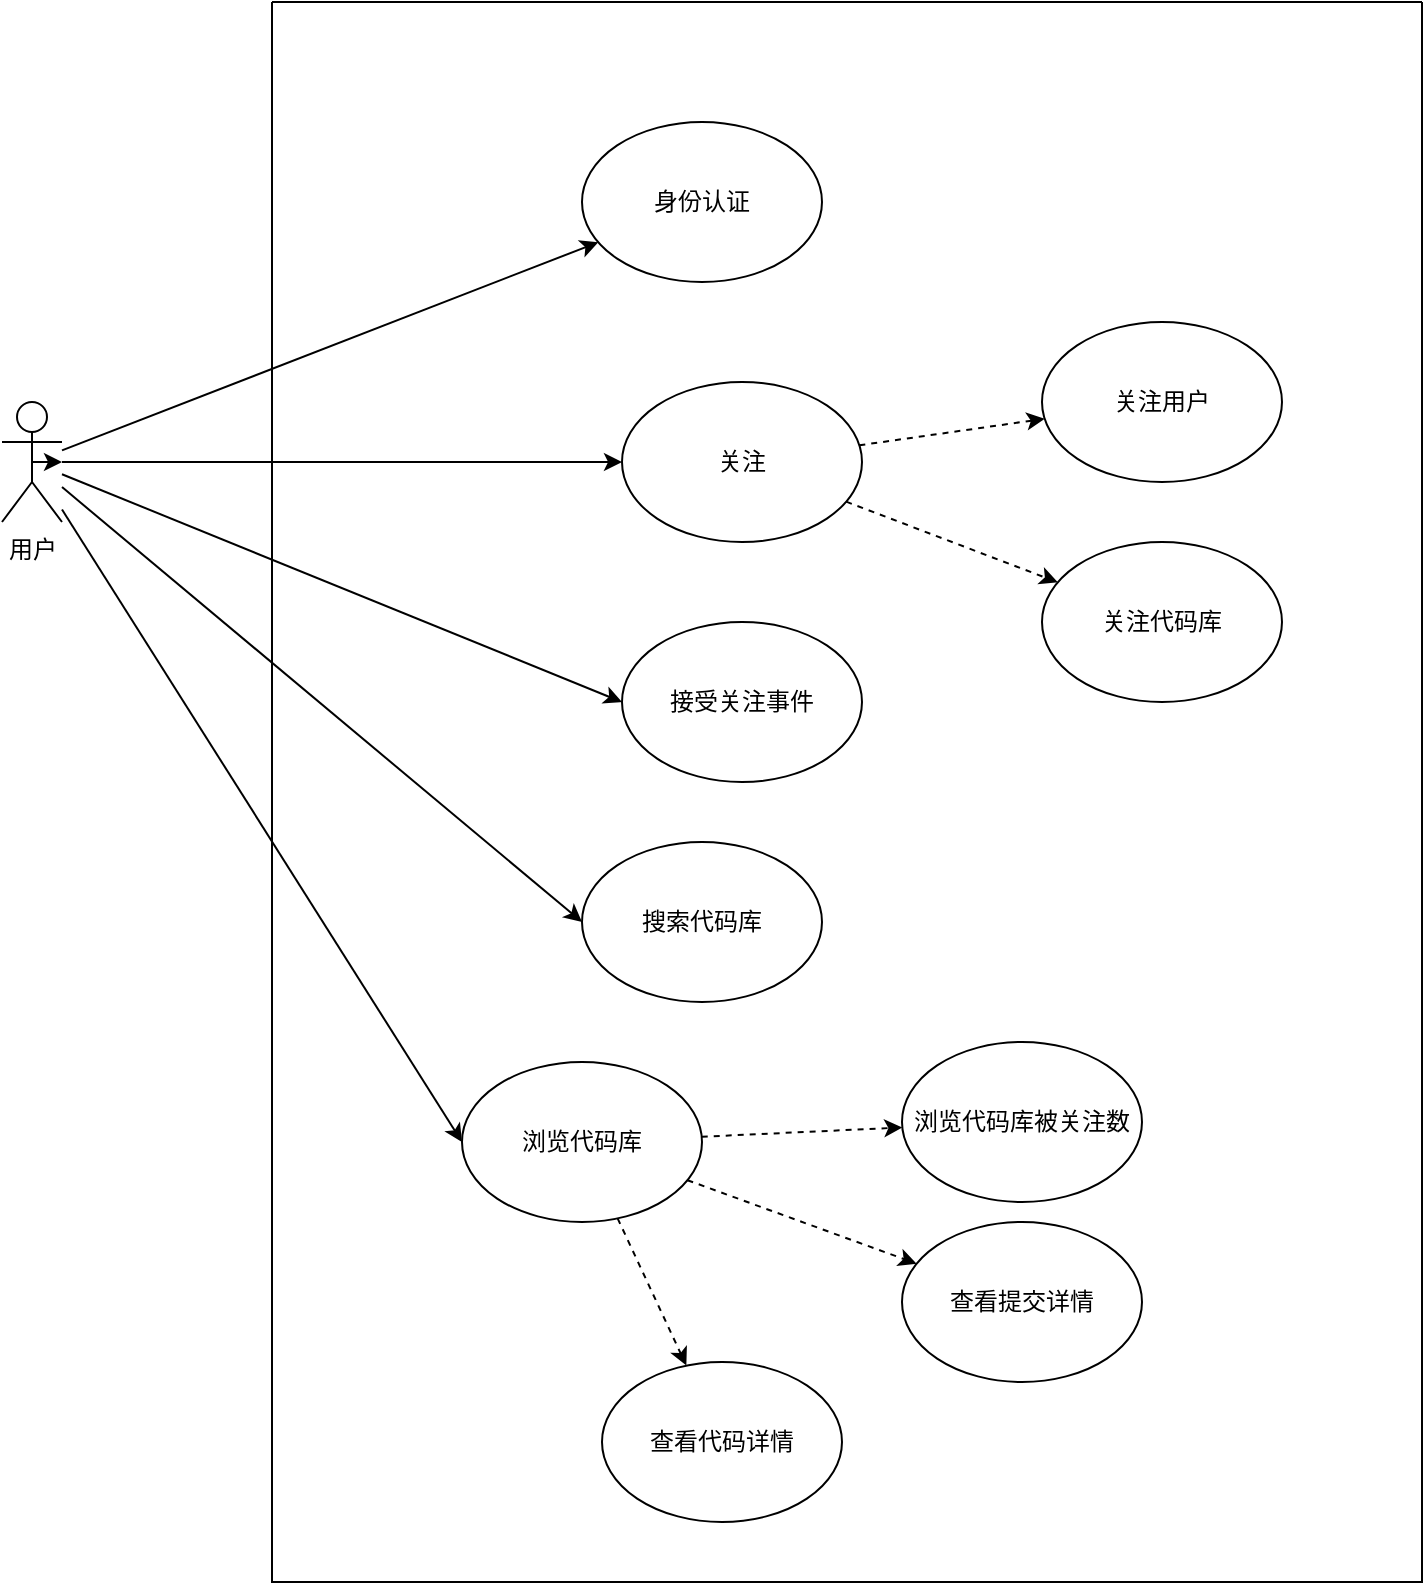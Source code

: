 <mxfile version="14.6.10" type="github">
  <diagram name="Page-1" id="e7e014a7-5840-1c2e-5031-d8a46d1fe8dd">
    <mxGraphModel dx="1038" dy="580" grid="1" gridSize="10" guides="1" tooltips="1" connect="1" arrows="1" fold="1" page="1" pageScale="1" pageWidth="1169" pageHeight="826" background="#ffffff" math="0" shadow="0">
      <root>
        <mxCell id="0" />
        <mxCell id="1" parent="0" />
        <mxCell id="kIDNEu0PLau3PF2GUEdE-64" style="edgeStyle=none;rounded=0;orthogonalLoop=1;jettySize=auto;html=1;" edge="1" parent="1" source="kIDNEu0PLau3PF2GUEdE-41" target="kIDNEu0PLau3PF2GUEdE-42">
          <mxGeometry relative="1" as="geometry" />
        </mxCell>
        <mxCell id="kIDNEu0PLau3PF2GUEdE-65" style="edgeStyle=none;rounded=0;orthogonalLoop=1;jettySize=auto;html=1;" edge="1" parent="1" source="kIDNEu0PLau3PF2GUEdE-41" target="kIDNEu0PLau3PF2GUEdE-47">
          <mxGeometry relative="1" as="geometry" />
        </mxCell>
        <mxCell id="kIDNEu0PLau3PF2GUEdE-66" style="edgeStyle=none;rounded=0;orthogonalLoop=1;jettySize=auto;html=1;entryX=0;entryY=0.5;entryDx=0;entryDy=0;" edge="1" parent="1" source="kIDNEu0PLau3PF2GUEdE-41" target="kIDNEu0PLau3PF2GUEdE-48">
          <mxGeometry relative="1" as="geometry" />
        </mxCell>
        <mxCell id="kIDNEu0PLau3PF2GUEdE-68" style="edgeStyle=none;rounded=0;orthogonalLoop=1;jettySize=auto;html=1;entryX=0;entryY=0.5;entryDx=0;entryDy=0;" edge="1" parent="1" source="kIDNEu0PLau3PF2GUEdE-41" target="kIDNEu0PLau3PF2GUEdE-56">
          <mxGeometry relative="1" as="geometry" />
        </mxCell>
        <mxCell id="kIDNEu0PLau3PF2GUEdE-69" style="edgeStyle=none;rounded=0;orthogonalLoop=1;jettySize=auto;html=1;entryX=0;entryY=0.5;entryDx=0;entryDy=0;" edge="1" parent="1" source="kIDNEu0PLau3PF2GUEdE-41" target="kIDNEu0PLau3PF2GUEdE-57">
          <mxGeometry relative="1" as="geometry" />
        </mxCell>
        <mxCell id="kIDNEu0PLau3PF2GUEdE-41" value="用户" style="shape=umlActor;verticalLabelPosition=bottom;verticalAlign=top;html=1;outlineConnect=0;" vertex="1" parent="1">
          <mxGeometry x="190" y="430" width="30" height="60" as="geometry" />
        </mxCell>
        <mxCell id="kIDNEu0PLau3PF2GUEdE-45" value="" style="swimlane;startSize=0;" vertex="1" parent="1">
          <mxGeometry x="325" y="230" width="575" height="790" as="geometry" />
        </mxCell>
        <mxCell id="kIDNEu0PLau3PF2GUEdE-53" style="rounded=0;orthogonalLoop=1;jettySize=auto;html=1;dashed=1;" edge="1" parent="kIDNEu0PLau3PF2GUEdE-45" source="kIDNEu0PLau3PF2GUEdE-47" target="kIDNEu0PLau3PF2GUEdE-49">
          <mxGeometry relative="1" as="geometry" />
        </mxCell>
        <mxCell id="kIDNEu0PLau3PF2GUEdE-55" style="edgeStyle=none;rounded=0;orthogonalLoop=1;jettySize=auto;html=1;dashed=1;" edge="1" parent="kIDNEu0PLau3PF2GUEdE-45" source="kIDNEu0PLau3PF2GUEdE-47" target="kIDNEu0PLau3PF2GUEdE-54">
          <mxGeometry relative="1" as="geometry" />
        </mxCell>
        <mxCell id="kIDNEu0PLau3PF2GUEdE-47" value="关注" style="ellipse;whiteSpace=wrap;html=1;" vertex="1" parent="kIDNEu0PLau3PF2GUEdE-45">
          <mxGeometry x="175" y="190" width="120" height="80" as="geometry" />
        </mxCell>
        <mxCell id="kIDNEu0PLau3PF2GUEdE-42" value="身份认证" style="ellipse;whiteSpace=wrap;html=1;" vertex="1" parent="kIDNEu0PLau3PF2GUEdE-45">
          <mxGeometry x="155" y="60" width="120" height="80" as="geometry" />
        </mxCell>
        <mxCell id="kIDNEu0PLau3PF2GUEdE-48" value="接受关注事件" style="ellipse;whiteSpace=wrap;html=1;" vertex="1" parent="kIDNEu0PLau3PF2GUEdE-45">
          <mxGeometry x="175" y="310" width="120" height="80" as="geometry" />
        </mxCell>
        <mxCell id="kIDNEu0PLau3PF2GUEdE-49" value="关注用户" style="ellipse;whiteSpace=wrap;html=1;" vertex="1" parent="kIDNEu0PLau3PF2GUEdE-45">
          <mxGeometry x="385" y="160" width="120" height="80" as="geometry" />
        </mxCell>
        <mxCell id="kIDNEu0PLau3PF2GUEdE-54" value="关注代码库" style="ellipse;whiteSpace=wrap;html=1;" vertex="1" parent="kIDNEu0PLau3PF2GUEdE-45">
          <mxGeometry x="385" y="270" width="120" height="80" as="geometry" />
        </mxCell>
        <mxCell id="kIDNEu0PLau3PF2GUEdE-56" value="搜索代码库" style="ellipse;whiteSpace=wrap;html=1;" vertex="1" parent="kIDNEu0PLau3PF2GUEdE-45">
          <mxGeometry x="155" y="420" width="120" height="80" as="geometry" />
        </mxCell>
        <mxCell id="kIDNEu0PLau3PF2GUEdE-61" style="edgeStyle=none;rounded=0;orthogonalLoop=1;jettySize=auto;html=1;dashed=1;" edge="1" parent="kIDNEu0PLau3PF2GUEdE-45" source="kIDNEu0PLau3PF2GUEdE-57" target="kIDNEu0PLau3PF2GUEdE-58">
          <mxGeometry relative="1" as="geometry" />
        </mxCell>
        <mxCell id="kIDNEu0PLau3PF2GUEdE-62" style="edgeStyle=none;rounded=0;orthogonalLoop=1;jettySize=auto;html=1;dashed=1;" edge="1" parent="kIDNEu0PLau3PF2GUEdE-45" source="kIDNEu0PLau3PF2GUEdE-57" target="kIDNEu0PLau3PF2GUEdE-59">
          <mxGeometry relative="1" as="geometry" />
        </mxCell>
        <mxCell id="kIDNEu0PLau3PF2GUEdE-63" style="edgeStyle=none;rounded=0;orthogonalLoop=1;jettySize=auto;html=1;dashed=1;" edge="1" parent="kIDNEu0PLau3PF2GUEdE-45" source="kIDNEu0PLau3PF2GUEdE-57" target="kIDNEu0PLau3PF2GUEdE-60">
          <mxGeometry relative="1" as="geometry" />
        </mxCell>
        <mxCell id="kIDNEu0PLau3PF2GUEdE-57" value="浏览代码库" style="ellipse;whiteSpace=wrap;html=1;" vertex="1" parent="kIDNEu0PLau3PF2GUEdE-45">
          <mxGeometry x="95" y="530" width="120" height="80" as="geometry" />
        </mxCell>
        <mxCell id="kIDNEu0PLau3PF2GUEdE-58" value="浏览代码库被关注数" style="ellipse;whiteSpace=wrap;html=1;" vertex="1" parent="kIDNEu0PLau3PF2GUEdE-45">
          <mxGeometry x="315" y="520" width="120" height="80" as="geometry" />
        </mxCell>
        <mxCell id="kIDNEu0PLau3PF2GUEdE-59" value="查看提交详情" style="ellipse;whiteSpace=wrap;html=1;" vertex="1" parent="kIDNEu0PLau3PF2GUEdE-45">
          <mxGeometry x="315" y="610" width="120" height="80" as="geometry" />
        </mxCell>
        <mxCell id="kIDNEu0PLau3PF2GUEdE-60" value="查看代码详情" style="ellipse;whiteSpace=wrap;html=1;" vertex="1" parent="kIDNEu0PLau3PF2GUEdE-45">
          <mxGeometry x="165" y="680" width="120" height="80" as="geometry" />
        </mxCell>
        <mxCell id="kIDNEu0PLau3PF2GUEdE-67" style="edgeStyle=none;rounded=0;orthogonalLoop=1;jettySize=auto;html=1;exitX=0.5;exitY=0.5;exitDx=0;exitDy=0;exitPerimeter=0;" edge="1" parent="1" source="kIDNEu0PLau3PF2GUEdE-41" target="kIDNEu0PLau3PF2GUEdE-41">
          <mxGeometry relative="1" as="geometry" />
        </mxCell>
      </root>
    </mxGraphModel>
  </diagram>
</mxfile>
